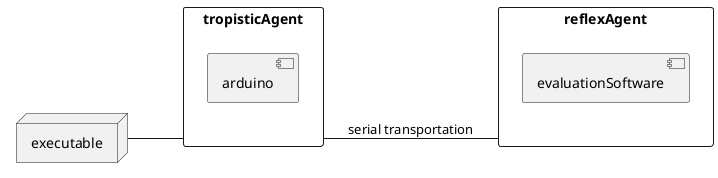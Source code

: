 @startuml tropistAgentDeploy
left to right direction

node executable

rectangle tropisticAgent {
     component arduino
} 
rectangle reflexAgent{
    component evaluationSoftware
}

executable -- tropisticAgent
tropisticAgent-- reflexAgent : serial transportation 
@enduml